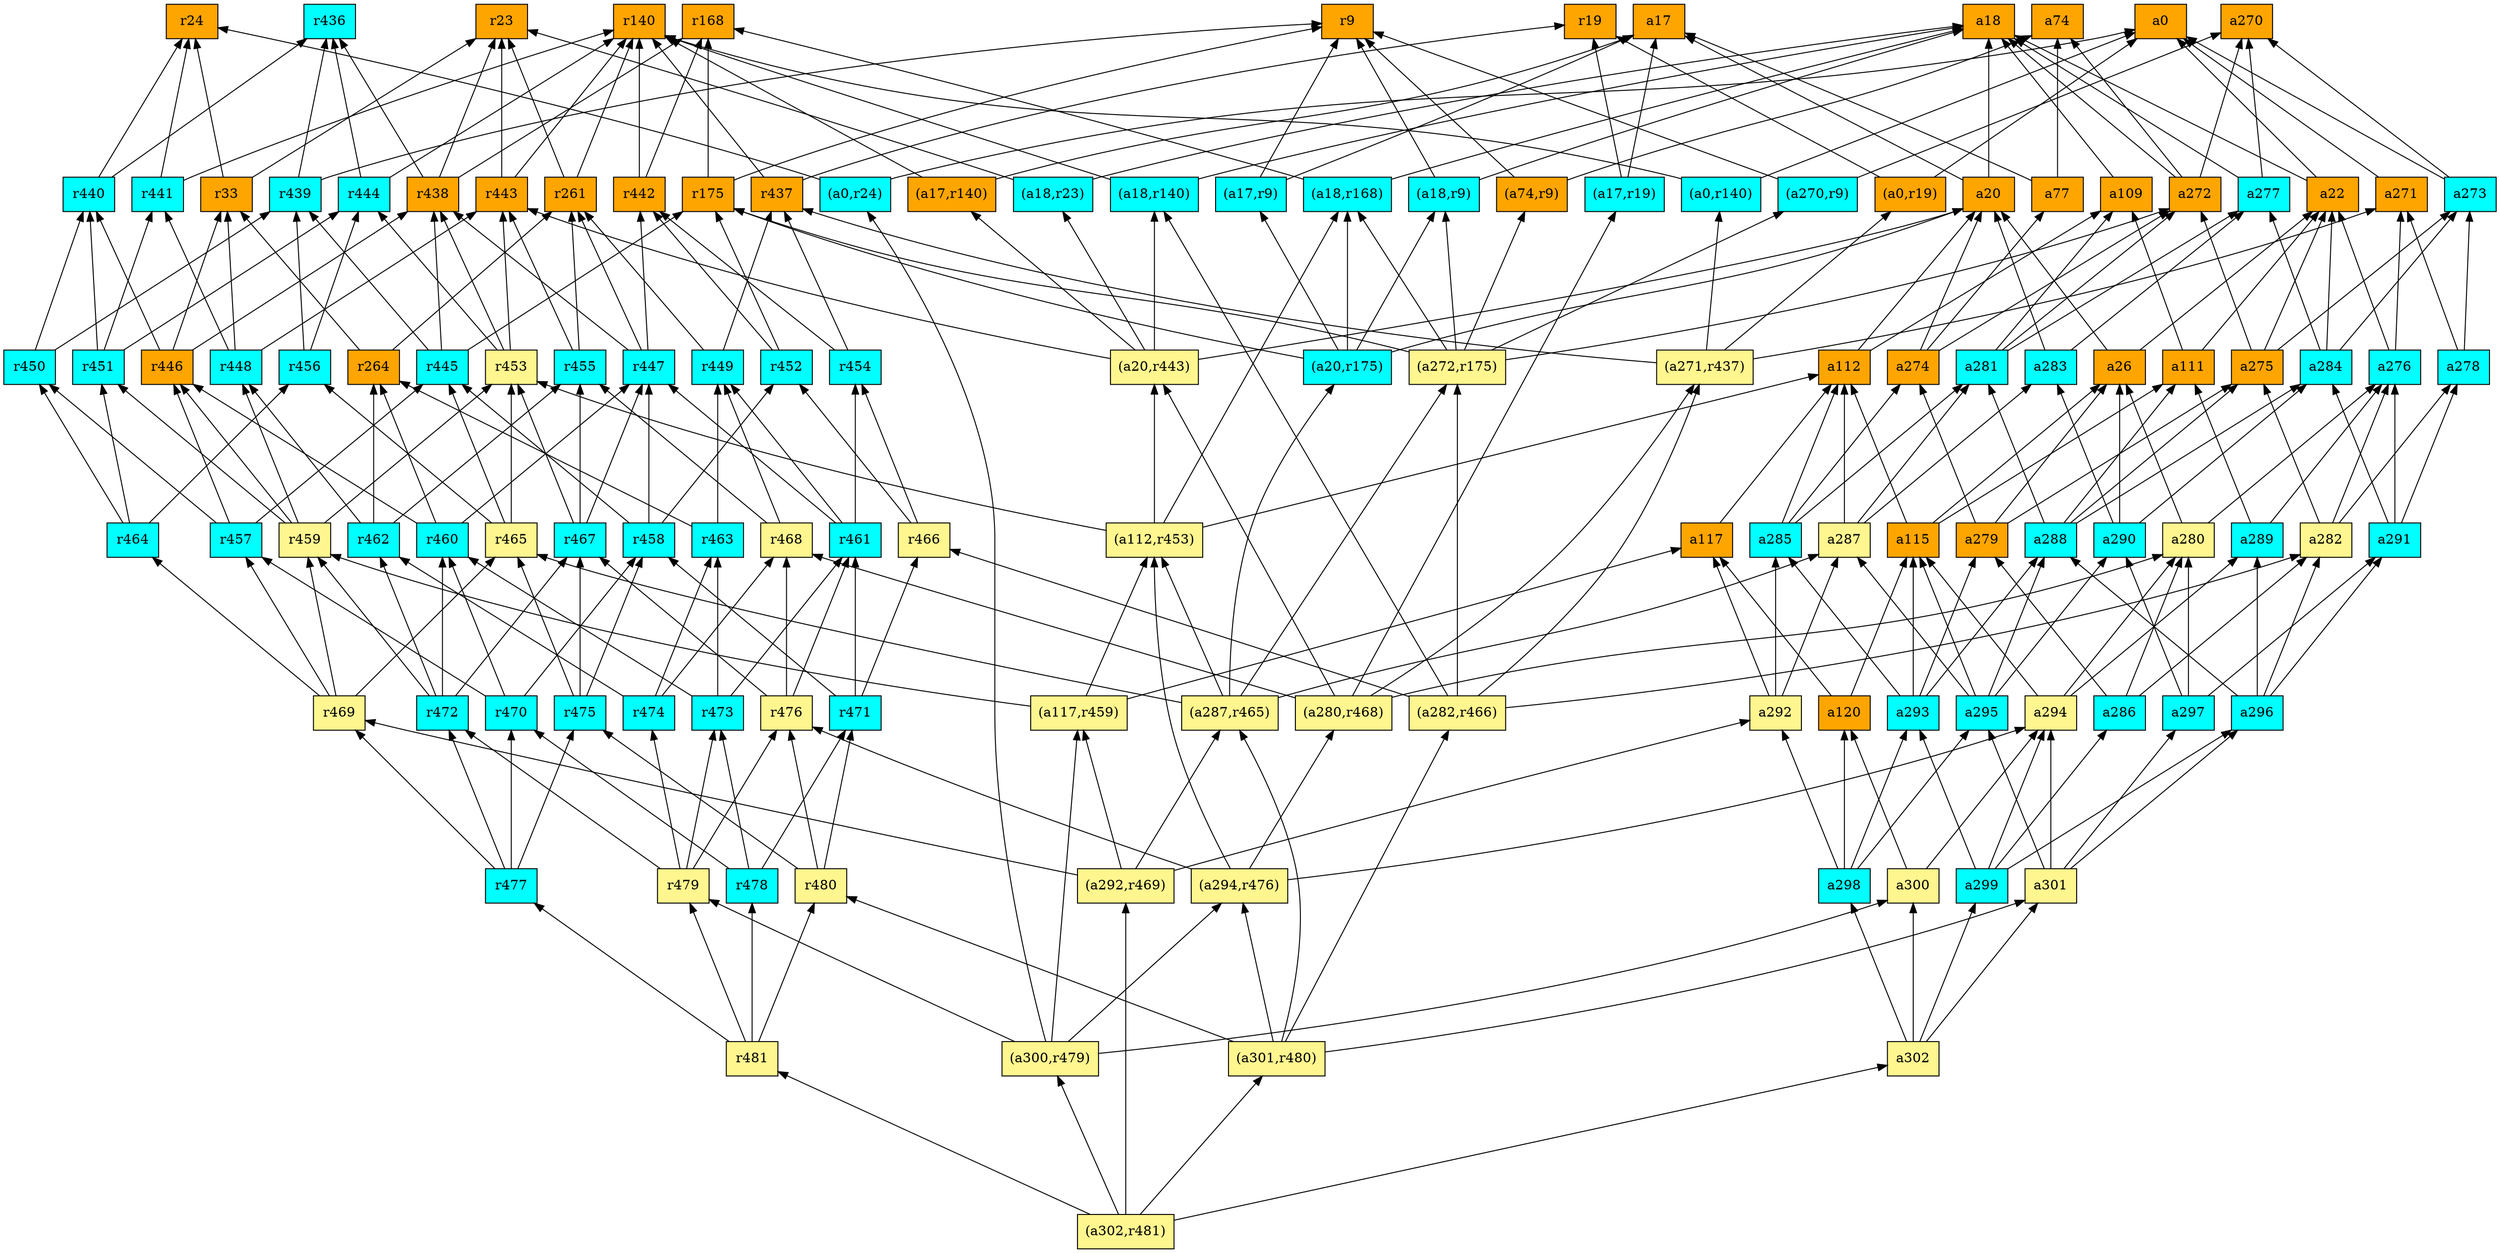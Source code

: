 digraph G {
rankdir=BT;ranksep="2.0";
"r441" [shape=record,fillcolor=cyan,style=filled,label="{r441}"];
"r460" [shape=record,fillcolor=cyan,style=filled,label="{r460}"];
"a77" [shape=record,fillcolor=orange,style=filled,label="{a77}"];
"a298" [shape=record,fillcolor=cyan,style=filled,label="{a298}"];
"a281" [shape=record,fillcolor=cyan,style=filled,label="{a281}"];
"r437" [shape=record,fillcolor=orange,style=filled,label="{r437}"];
"r444" [shape=record,fillcolor=cyan,style=filled,label="{r444}"];
"a271" [shape=record,fillcolor=orange,style=filled,label="{a271}"];
"r478" [shape=record,fillcolor=cyan,style=filled,label="{r478}"];
"a20" [shape=record,fillcolor=orange,style=filled,label="{a20}"];
"(a18,r23)" [shape=record,fillcolor=cyan,style=filled,label="{(a18,r23)}"];
"a272" [shape=record,fillcolor=orange,style=filled,label="{a272}"];
"a300" [shape=record,fillcolor=khaki1,style=filled,label="{a300}"];
"r264" [shape=record,fillcolor=orange,style=filled,label="{r264}"];
"(a112,r453)" [shape=record,fillcolor=khaki1,style=filled,label="{(a112,r453)}"];
"a282" [shape=record,fillcolor=khaki1,style=filled,label="{a282}"];
"(a300,r479)" [shape=record,fillcolor=khaki1,style=filled,label="{(a300,r479)}"];
"a283" [shape=record,fillcolor=cyan,style=filled,label="{a283}"];
"a291" [shape=record,fillcolor=cyan,style=filled,label="{a291}"];
"a290" [shape=record,fillcolor=cyan,style=filled,label="{a290}"];
"r464" [shape=record,fillcolor=cyan,style=filled,label="{r464}"];
"r476" [shape=record,fillcolor=khaki1,style=filled,label="{r476}"];
"r479" [shape=record,fillcolor=khaki1,style=filled,label="{r479}"];
"(a301,r480)" [shape=record,fillcolor=khaki1,style=filled,label="{(a301,r480)}"];
"r436" [shape=record,fillcolor=cyan,style=filled,label="{r436}"];
"a284" [shape=record,fillcolor=cyan,style=filled,label="{a284}"];
"(a17,r9)" [shape=record,fillcolor=cyan,style=filled,label="{(a17,r9)}"];
"r461" [shape=record,fillcolor=cyan,style=filled,label="{r461}"];
"(a287,r465)" [shape=record,fillcolor=khaki1,style=filled,label="{(a287,r465)}"];
"r19" [shape=record,fillcolor=orange,style=filled,label="{r19}"];
"(a0,r24)" [shape=record,fillcolor=cyan,style=filled,label="{(a0,r24)}"];
"a275" [shape=record,fillcolor=orange,style=filled,label="{a275}"];
"r469" [shape=record,fillcolor=khaki1,style=filled,label="{r469}"];
"a274" [shape=record,fillcolor=orange,style=filled,label="{a274}"];
"(a117,r459)" [shape=record,fillcolor=khaki1,style=filled,label="{(a117,r459)}"];
"(a18,r9)" [shape=record,fillcolor=cyan,style=filled,label="{(a18,r9)}"];
"a120" [shape=record,fillcolor=orange,style=filled,label="{a120}"];
"r453" [shape=record,fillcolor=khaki1,style=filled,label="{r453}"];
"a74" [shape=record,fillcolor=orange,style=filled,label="{a74}"];
"r466" [shape=record,fillcolor=khaki1,style=filled,label="{r466}"];
"a279" [shape=record,fillcolor=orange,style=filled,label="{a279}"];
"(a18,r168)" [shape=record,fillcolor=cyan,style=filled,label="{(a18,r168)}"];
"(a74,r9)" [shape=record,fillcolor=orange,style=filled,label="{(a74,r9)}"];
"a293" [shape=record,fillcolor=cyan,style=filled,label="{a293}"];
"r465" [shape=record,fillcolor=khaki1,style=filled,label="{r465}"];
"a299" [shape=record,fillcolor=cyan,style=filled,label="{a299}"];
"r443" [shape=record,fillcolor=orange,style=filled,label="{r443}"];
"r474" [shape=record,fillcolor=cyan,style=filled,label="{r474}"];
"(a292,r469)" [shape=record,fillcolor=khaki1,style=filled,label="{(a292,r469)}"];
"r475" [shape=record,fillcolor=cyan,style=filled,label="{r475}"];
"a278" [shape=record,fillcolor=cyan,style=filled,label="{a278}"];
"a296" [shape=record,fillcolor=cyan,style=filled,label="{a296}"];
"a280" [shape=record,fillcolor=khaki1,style=filled,label="{a280}"];
"a287" [shape=record,fillcolor=khaki1,style=filled,label="{a287}"];
"r448" [shape=record,fillcolor=cyan,style=filled,label="{r448}"];
"(a0,r140)" [shape=record,fillcolor=cyan,style=filled,label="{(a0,r140)}"];
"a276" [shape=record,fillcolor=cyan,style=filled,label="{a276}"];
"r447" [shape=record,fillcolor=cyan,style=filled,label="{r447}"];
"a115" [shape=record,fillcolor=orange,style=filled,label="{a115}"];
"r438" [shape=record,fillcolor=orange,style=filled,label="{r438}"];
"r454" [shape=record,fillcolor=cyan,style=filled,label="{r454}"];
"a289" [shape=record,fillcolor=cyan,style=filled,label="{a289}"];
"(a20,r175)" [shape=record,fillcolor=cyan,style=filled,label="{(a20,r175)}"];
"r23" [shape=record,fillcolor=orange,style=filled,label="{r23}"];
"(a271,r437)" [shape=record,fillcolor=khaki1,style=filled,label="{(a271,r437)}"];
"r458" [shape=record,fillcolor=cyan,style=filled,label="{r458}"];
"r442" [shape=record,fillcolor=orange,style=filled,label="{r442}"];
"r168" [shape=record,fillcolor=orange,style=filled,label="{r168}"];
"r439" [shape=record,fillcolor=cyan,style=filled,label="{r439}"];
"(a272,r175)" [shape=record,fillcolor=khaki1,style=filled,label="{(a272,r175)}"];
"r463" [shape=record,fillcolor=cyan,style=filled,label="{r463}"];
"r449" [shape=record,fillcolor=cyan,style=filled,label="{r449}"];
"a288" [shape=record,fillcolor=cyan,style=filled,label="{a288}"];
"a112" [shape=record,fillcolor=orange,style=filled,label="{a112}"];
"a295" [shape=record,fillcolor=cyan,style=filled,label="{a295}"];
"r477" [shape=record,fillcolor=cyan,style=filled,label="{r477}"];
"r24" [shape=record,fillcolor=orange,style=filled,label="{r24}"];
"r261" [shape=record,fillcolor=orange,style=filled,label="{r261}"];
"a26" [shape=record,fillcolor=orange,style=filled,label="{a26}"];
"a292" [shape=record,fillcolor=khaki1,style=filled,label="{a292}"];
"r33" [shape=record,fillcolor=orange,style=filled,label="{r33}"];
"r446" [shape=record,fillcolor=orange,style=filled,label="{r446}"];
"r480" [shape=record,fillcolor=khaki1,style=filled,label="{r480}"];
"a277" [shape=record,fillcolor=cyan,style=filled,label="{a277}"];
"a302" [shape=record,fillcolor=khaki1,style=filled,label="{a302}"];
"a301" [shape=record,fillcolor=khaki1,style=filled,label="{a301}"];
"r468" [shape=record,fillcolor=khaki1,style=filled,label="{r468}"];
"r452" [shape=record,fillcolor=cyan,style=filled,label="{r452}"];
"r467" [shape=record,fillcolor=cyan,style=filled,label="{r467}"];
"r457" [shape=record,fillcolor=cyan,style=filled,label="{r457}"];
"a17" [shape=record,fillcolor=orange,style=filled,label="{a17}"];
"(a20,r443)" [shape=record,fillcolor=khaki1,style=filled,label="{(a20,r443)}"];
"r450" [shape=record,fillcolor=cyan,style=filled,label="{r450}"];
"r440" [shape=record,fillcolor=cyan,style=filled,label="{r440}"];
"(a282,r466)" [shape=record,fillcolor=khaki1,style=filled,label="{(a282,r466)}"];
"a22" [shape=record,fillcolor=orange,style=filled,label="{a22}"];
"(a294,r476)" [shape=record,fillcolor=khaki1,style=filled,label="{(a294,r476)}"];
"(a280,r468)" [shape=record,fillcolor=khaki1,style=filled,label="{(a280,r468)}"];
"a117" [shape=record,fillcolor=orange,style=filled,label="{a117}"];
"r481" [shape=record,fillcolor=khaki1,style=filled,label="{r481}"];
"r456" [shape=record,fillcolor=cyan,style=filled,label="{r456}"];
"(a17,r140)" [shape=record,fillcolor=orange,style=filled,label="{(a17,r140)}"];
"r175" [shape=record,fillcolor=orange,style=filled,label="{r175}"];
"(a17,r19)" [shape=record,fillcolor=cyan,style=filled,label="{(a17,r19)}"];
"a109" [shape=record,fillcolor=orange,style=filled,label="{a109}"];
"r9" [shape=record,fillcolor=orange,style=filled,label="{r9}"];
"r451" [shape=record,fillcolor=cyan,style=filled,label="{r451}"];
"r471" [shape=record,fillcolor=cyan,style=filled,label="{r471}"];
"r472" [shape=record,fillcolor=cyan,style=filled,label="{r472}"];
"a111" [shape=record,fillcolor=orange,style=filled,label="{a111}"];
"a273" [shape=record,fillcolor=cyan,style=filled,label="{a273}"];
"r459" [shape=record,fillcolor=khaki1,style=filled,label="{r459}"];
"r473" [shape=record,fillcolor=cyan,style=filled,label="{r473}"];
"r462" [shape=record,fillcolor=cyan,style=filled,label="{r462}"];
"r455" [shape=record,fillcolor=cyan,style=filled,label="{r455}"];
"r470" [shape=record,fillcolor=cyan,style=filled,label="{r470}"];
"a286" [shape=record,fillcolor=cyan,style=filled,label="{a286}"];
"a18" [shape=record,fillcolor=orange,style=filled,label="{a18}"];
"a285" [shape=record,fillcolor=cyan,style=filled,label="{a285}"];
"(a0,r19)" [shape=record,fillcolor=orange,style=filled,label="{(a0,r19)}"];
"a297" [shape=record,fillcolor=cyan,style=filled,label="{a297}"];
"r140" [shape=record,fillcolor=orange,style=filled,label="{r140}"];
"r445" [shape=record,fillcolor=cyan,style=filled,label="{r445}"];
"a294" [shape=record,fillcolor=khaki1,style=filled,label="{a294}"];
"(a18,r140)" [shape=record,fillcolor=cyan,style=filled,label="{(a18,r140)}"];
"a270" [shape=record,fillcolor=orange,style=filled,label="{a270}"];
"a0" [shape=record,fillcolor=orange,style=filled,label="{a0}"];
"(a270,r9)" [shape=record,fillcolor=cyan,style=filled,label="{(a270,r9)}"];
"(a302,r481)" [shape=record,fillcolor=khaki1,style=filled,label="{(a302,r481)}"];
"r441" -> "r24"
"r441" -> "r140"
"r460" -> "r447"
"r460" -> "r446"
"r460" -> "r264"
"a77" -> "a74"
"a77" -> "a17"
"a298" -> "a120"
"a298" -> "a293"
"a298" -> "a295"
"a298" -> "a292"
"a281" -> "a277"
"a281" -> "a109"
"a281" -> "a272"
"r437" -> "r19"
"r437" -> "r140"
"r444" -> "r436"
"r444" -> "r140"
"a271" -> "a0"
"r478" -> "r471"
"r478" -> "r473"
"r478" -> "r470"
"a20" -> "a18"
"a20" -> "a17"
"(a18,r23)" -> "a18"
"(a18,r23)" -> "r23"
"a272" -> "a270"
"a272" -> "a18"
"a272" -> "a74"
"a300" -> "a120"
"a300" -> "a294"
"r264" -> "r261"
"r264" -> "r33"
"(a112,r453)" -> "r453"
"(a112,r453)" -> "(a18,r168)"
"(a112,r453)" -> "(a20,r443)"
"(a112,r453)" -> "a112"
"a282" -> "a278"
"a282" -> "a276"
"a282" -> "a275"
"(a300,r479)" -> "(a294,r476)"
"(a300,r479)" -> "(a0,r24)"
"(a300,r479)" -> "r479"
"(a300,r479)" -> "(a117,r459)"
"(a300,r479)" -> "a300"
"a283" -> "a20"
"a283" -> "a277"
"a291" -> "a284"
"a291" -> "a276"
"a291" -> "a278"
"a290" -> "a284"
"a290" -> "a283"
"a290" -> "a26"
"r464" -> "r451"
"r464" -> "r450"
"r464" -> "r456"
"r476" -> "r468"
"r476" -> "r467"
"r476" -> "r461"
"r479" -> "r474"
"r479" -> "r472"
"r479" -> "r473"
"r479" -> "r476"
"(a301,r480)" -> "r480"
"(a301,r480)" -> "a301"
"(a301,r480)" -> "(a282,r466)"
"(a301,r480)" -> "(a294,r476)"
"(a301,r480)" -> "(a287,r465)"
"a284" -> "a277"
"a284" -> "a273"
"a284" -> "a22"
"(a17,r9)" -> "r9"
"(a17,r9)" -> "a17"
"r461" -> "r454"
"r461" -> "r449"
"r461" -> "r447"
"(a287,r465)" -> "(a112,r453)"
"(a287,r465)" -> "(a272,r175)"
"(a287,r465)" -> "(a20,r175)"
"(a287,r465)" -> "a287"
"(a287,r465)" -> "r465"
"(a0,r24)" -> "a0"
"(a0,r24)" -> "r24"
"a275" -> "a22"
"a275" -> "a272"
"a275" -> "a273"
"r469" -> "r465"
"r469" -> "r459"
"r469" -> "r457"
"r469" -> "r464"
"a274" -> "a20"
"a274" -> "a77"
"a274" -> "a272"
"(a117,r459)" -> "r459"
"(a117,r459)" -> "(a112,r453)"
"(a117,r459)" -> "a117"
"(a18,r9)" -> "r9"
"(a18,r9)" -> "a18"
"a120" -> "a117"
"a120" -> "a115"
"r453" -> "r444"
"r453" -> "r438"
"r453" -> "r443"
"r466" -> "r452"
"r466" -> "r454"
"a279" -> "a26"
"a279" -> "a275"
"a279" -> "a274"
"(a18,r168)" -> "a18"
"(a18,r168)" -> "r168"
"(a74,r9)" -> "r9"
"(a74,r9)" -> "a74"
"a293" -> "a279"
"a293" -> "a288"
"a293" -> "a115"
"a293" -> "a285"
"r465" -> "r453"
"r465" -> "r445"
"r465" -> "r456"
"a299" -> "a293"
"a299" -> "a296"
"a299" -> "a286"
"a299" -> "a294"
"r443" -> "r23"
"r443" -> "r140"
"r474" -> "r462"
"r474" -> "r468"
"r474" -> "r463"
"(a292,r469)" -> "a292"
"(a292,r469)" -> "r469"
"(a292,r469)" -> "(a117,r459)"
"(a292,r469)" -> "(a287,r465)"
"r475" -> "r465"
"r475" -> "r467"
"r475" -> "r458"
"a278" -> "a271"
"a278" -> "a273"
"a296" -> "a288"
"a296" -> "a282"
"a296" -> "a291"
"a296" -> "a289"
"a280" -> "a276"
"a280" -> "a26"
"a287" -> "a281"
"a287" -> "a112"
"a287" -> "a283"
"r448" -> "r441"
"r448" -> "r33"
"r448" -> "r443"
"(a0,r140)" -> "a0"
"(a0,r140)" -> "r140"
"a276" -> "a271"
"a276" -> "a22"
"r447" -> "r438"
"r447" -> "r261"
"r447" -> "r442"
"a115" -> "a26"
"a115" -> "a112"
"a115" -> "a111"
"r438" -> "r436"
"r438" -> "r168"
"r438" -> "r23"
"r454" -> "r442"
"r454" -> "r437"
"a289" -> "a276"
"a289" -> "a111"
"(a20,r175)" -> "(a17,r9)"
"(a20,r175)" -> "r175"
"(a20,r175)" -> "a20"
"(a20,r175)" -> "(a18,r168)"
"(a20,r175)" -> "(a18,r9)"
"(a271,r437)" -> "a271"
"(a271,r437)" -> "(a0,r140)"
"(a271,r437)" -> "r437"
"(a271,r437)" -> "(a0,r19)"
"r458" -> "r452"
"r458" -> "r445"
"r458" -> "r447"
"r442" -> "r168"
"r442" -> "r140"
"r439" -> "r9"
"r439" -> "r436"
"(a272,r175)" -> "r175"
"(a272,r175)" -> "(a18,r168)"
"(a272,r175)" -> "(a74,r9)"
"(a272,r175)" -> "a272"
"(a272,r175)" -> "(a18,r9)"
"(a272,r175)" -> "(a270,r9)"
"r463" -> "r449"
"r463" -> "r264"
"r449" -> "r261"
"r449" -> "r437"
"a288" -> "a284"
"a288" -> "a275"
"a288" -> "a281"
"a288" -> "a111"
"a112" -> "a109"
"a112" -> "a20"
"a295" -> "a288"
"a295" -> "a287"
"a295" -> "a290"
"a295" -> "a115"
"r477" -> "r470"
"r477" -> "r472"
"r477" -> "r475"
"r477" -> "r469"
"r261" -> "r23"
"r261" -> "r140"
"a26" -> "a20"
"a26" -> "a22"
"a292" -> "a285"
"a292" -> "a117"
"a292" -> "a287"
"r33" -> "r24"
"r33" -> "r23"
"r446" -> "r438"
"r446" -> "r33"
"r446" -> "r440"
"r480" -> "r471"
"r480" -> "r475"
"r480" -> "r476"
"a277" -> "a270"
"a277" -> "a18"
"a302" -> "a298"
"a302" -> "a299"
"a302" -> "a300"
"a302" -> "a301"
"a301" -> "a295"
"a301" -> "a296"
"a301" -> "a297"
"a301" -> "a294"
"r468" -> "r455"
"r468" -> "r449"
"r452" -> "r175"
"r452" -> "r442"
"r467" -> "r453"
"r467" -> "r455"
"r467" -> "r447"
"r457" -> "r445"
"r457" -> "r446"
"r457" -> "r450"
"(a20,r443)" -> "a20"
"(a20,r443)" -> "(a18,r23)"
"(a20,r443)" -> "(a18,r140)"
"(a20,r443)" -> "(a17,r140)"
"(a20,r443)" -> "r443"
"r450" -> "r439"
"r450" -> "r440"
"r440" -> "r24"
"r440" -> "r436"
"(a282,r466)" -> "a282"
"(a282,r466)" -> "(a272,r175)"
"(a282,r466)" -> "r466"
"(a282,r466)" -> "(a18,r140)"
"(a282,r466)" -> "(a271,r437)"
"a22" -> "a0"
"a22" -> "a18"
"(a294,r476)" -> "(a112,r453)"
"(a294,r476)" -> "(a280,r468)"
"(a294,r476)" -> "a294"
"(a294,r476)" -> "r476"
"(a280,r468)" -> "r468"
"(a280,r468)" -> "(a17,r19)"
"(a280,r468)" -> "(a20,r443)"
"(a280,r468)" -> "a280"
"(a280,r468)" -> "(a271,r437)"
"a117" -> "a112"
"r481" -> "r477"
"r481" -> "r478"
"r481" -> "r480"
"r481" -> "r479"
"r456" -> "r444"
"r456" -> "r439"
"(a17,r140)" -> "a17"
"(a17,r140)" -> "r140"
"r175" -> "r9"
"r175" -> "r168"
"(a17,r19)" -> "r19"
"(a17,r19)" -> "a17"
"a109" -> "a18"
"r451" -> "r444"
"r451" -> "r441"
"r451" -> "r440"
"r471" -> "r466"
"r471" -> "r461"
"r471" -> "r458"
"r472" -> "r460"
"r472" -> "r459"
"r472" -> "r462"
"r472" -> "r467"
"a111" -> "a109"
"a111" -> "a22"
"a273" -> "a0"
"a273" -> "a270"
"r459" -> "r451"
"r459" -> "r453"
"r459" -> "r446"
"r459" -> "r448"
"r473" -> "r463"
"r473" -> "r460"
"r473" -> "r461"
"r462" -> "r455"
"r462" -> "r448"
"r462" -> "r264"
"r455" -> "r261"
"r455" -> "r443"
"r470" -> "r460"
"r470" -> "r457"
"r470" -> "r458"
"a286" -> "a279"
"a286" -> "a280"
"a286" -> "a282"
"a285" -> "a274"
"a285" -> "a112"
"a285" -> "a281"
"(a0,r19)" -> "a0"
"(a0,r19)" -> "r19"
"a297" -> "a291"
"a297" -> "a290"
"a297" -> "a280"
"r445" -> "r439"
"r445" -> "r438"
"r445" -> "r175"
"a294" -> "a289"
"a294" -> "a280"
"a294" -> "a115"
"(a18,r140)" -> "a18"
"(a18,r140)" -> "r140"
"(a270,r9)" -> "r9"
"(a270,r9)" -> "a270"
"(a302,r481)" -> "(a292,r469)"
"(a302,r481)" -> "a302"
"(a302,r481)" -> "(a300,r479)"
"(a302,r481)" -> "(a301,r480)"
"(a302,r481)" -> "r481"
}